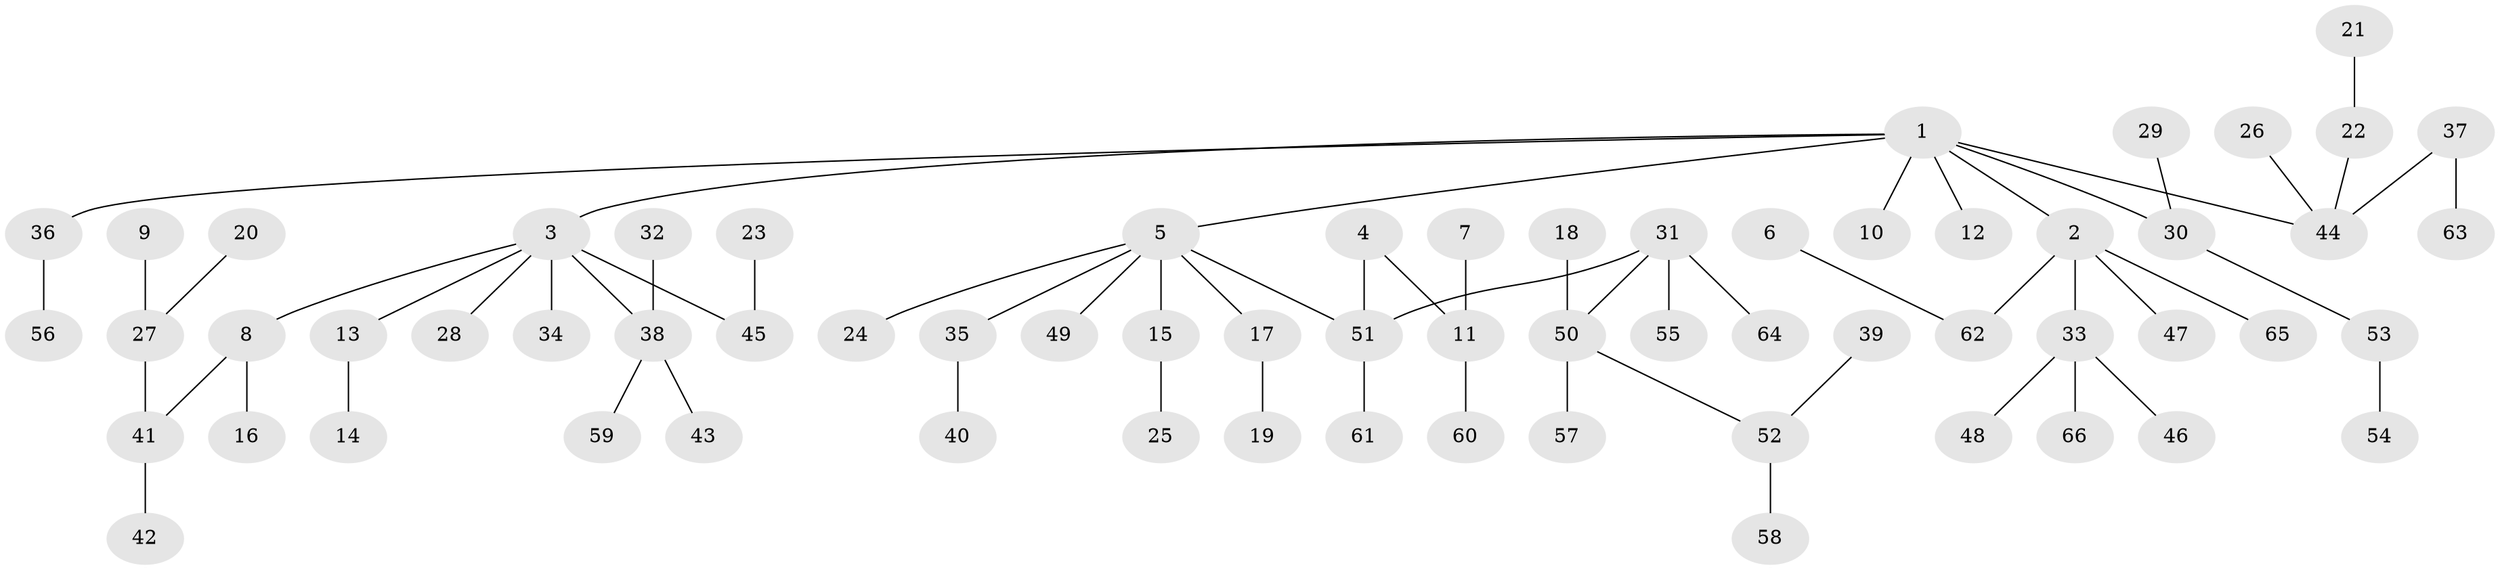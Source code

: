 // original degree distribution, {6: 0.015267175572519083, 7: 0.007633587786259542, 4: 0.08396946564885496, 5: 0.022900763358778626, 3: 0.11450381679389313, 2: 0.2900763358778626, 1: 0.46564885496183206}
// Generated by graph-tools (version 1.1) at 2025/50/03/09/25 03:50:26]
// undirected, 66 vertices, 65 edges
graph export_dot {
graph [start="1"]
  node [color=gray90,style=filled];
  1;
  2;
  3;
  4;
  5;
  6;
  7;
  8;
  9;
  10;
  11;
  12;
  13;
  14;
  15;
  16;
  17;
  18;
  19;
  20;
  21;
  22;
  23;
  24;
  25;
  26;
  27;
  28;
  29;
  30;
  31;
  32;
  33;
  34;
  35;
  36;
  37;
  38;
  39;
  40;
  41;
  42;
  43;
  44;
  45;
  46;
  47;
  48;
  49;
  50;
  51;
  52;
  53;
  54;
  55;
  56;
  57;
  58;
  59;
  60;
  61;
  62;
  63;
  64;
  65;
  66;
  1 -- 2 [weight=1.0];
  1 -- 3 [weight=1.0];
  1 -- 5 [weight=1.0];
  1 -- 10 [weight=1.0];
  1 -- 12 [weight=1.0];
  1 -- 30 [weight=1.0];
  1 -- 36 [weight=1.0];
  1 -- 44 [weight=1.0];
  2 -- 33 [weight=1.0];
  2 -- 47 [weight=1.0];
  2 -- 62 [weight=1.0];
  2 -- 65 [weight=1.0];
  3 -- 8 [weight=1.0];
  3 -- 13 [weight=1.0];
  3 -- 28 [weight=1.0];
  3 -- 34 [weight=1.0];
  3 -- 38 [weight=1.0];
  3 -- 45 [weight=1.0];
  4 -- 11 [weight=1.0];
  4 -- 51 [weight=1.0];
  5 -- 15 [weight=1.0];
  5 -- 17 [weight=1.0];
  5 -- 24 [weight=1.0];
  5 -- 35 [weight=1.0];
  5 -- 49 [weight=1.0];
  5 -- 51 [weight=1.0];
  6 -- 62 [weight=1.0];
  7 -- 11 [weight=1.0];
  8 -- 16 [weight=1.0];
  8 -- 41 [weight=1.0];
  9 -- 27 [weight=1.0];
  11 -- 60 [weight=1.0];
  13 -- 14 [weight=1.0];
  15 -- 25 [weight=1.0];
  17 -- 19 [weight=1.0];
  18 -- 50 [weight=1.0];
  20 -- 27 [weight=1.0];
  21 -- 22 [weight=1.0];
  22 -- 44 [weight=1.0];
  23 -- 45 [weight=1.0];
  26 -- 44 [weight=1.0];
  27 -- 41 [weight=1.0];
  29 -- 30 [weight=1.0];
  30 -- 53 [weight=1.0];
  31 -- 50 [weight=1.0];
  31 -- 51 [weight=1.0];
  31 -- 55 [weight=1.0];
  31 -- 64 [weight=1.0];
  32 -- 38 [weight=1.0];
  33 -- 46 [weight=1.0];
  33 -- 48 [weight=1.0];
  33 -- 66 [weight=1.0];
  35 -- 40 [weight=1.0];
  36 -- 56 [weight=1.0];
  37 -- 44 [weight=1.0];
  37 -- 63 [weight=1.0];
  38 -- 43 [weight=1.0];
  38 -- 59 [weight=1.0];
  39 -- 52 [weight=1.0];
  41 -- 42 [weight=1.0];
  50 -- 52 [weight=1.0];
  50 -- 57 [weight=1.0];
  51 -- 61 [weight=1.0];
  52 -- 58 [weight=1.0];
  53 -- 54 [weight=1.0];
}

